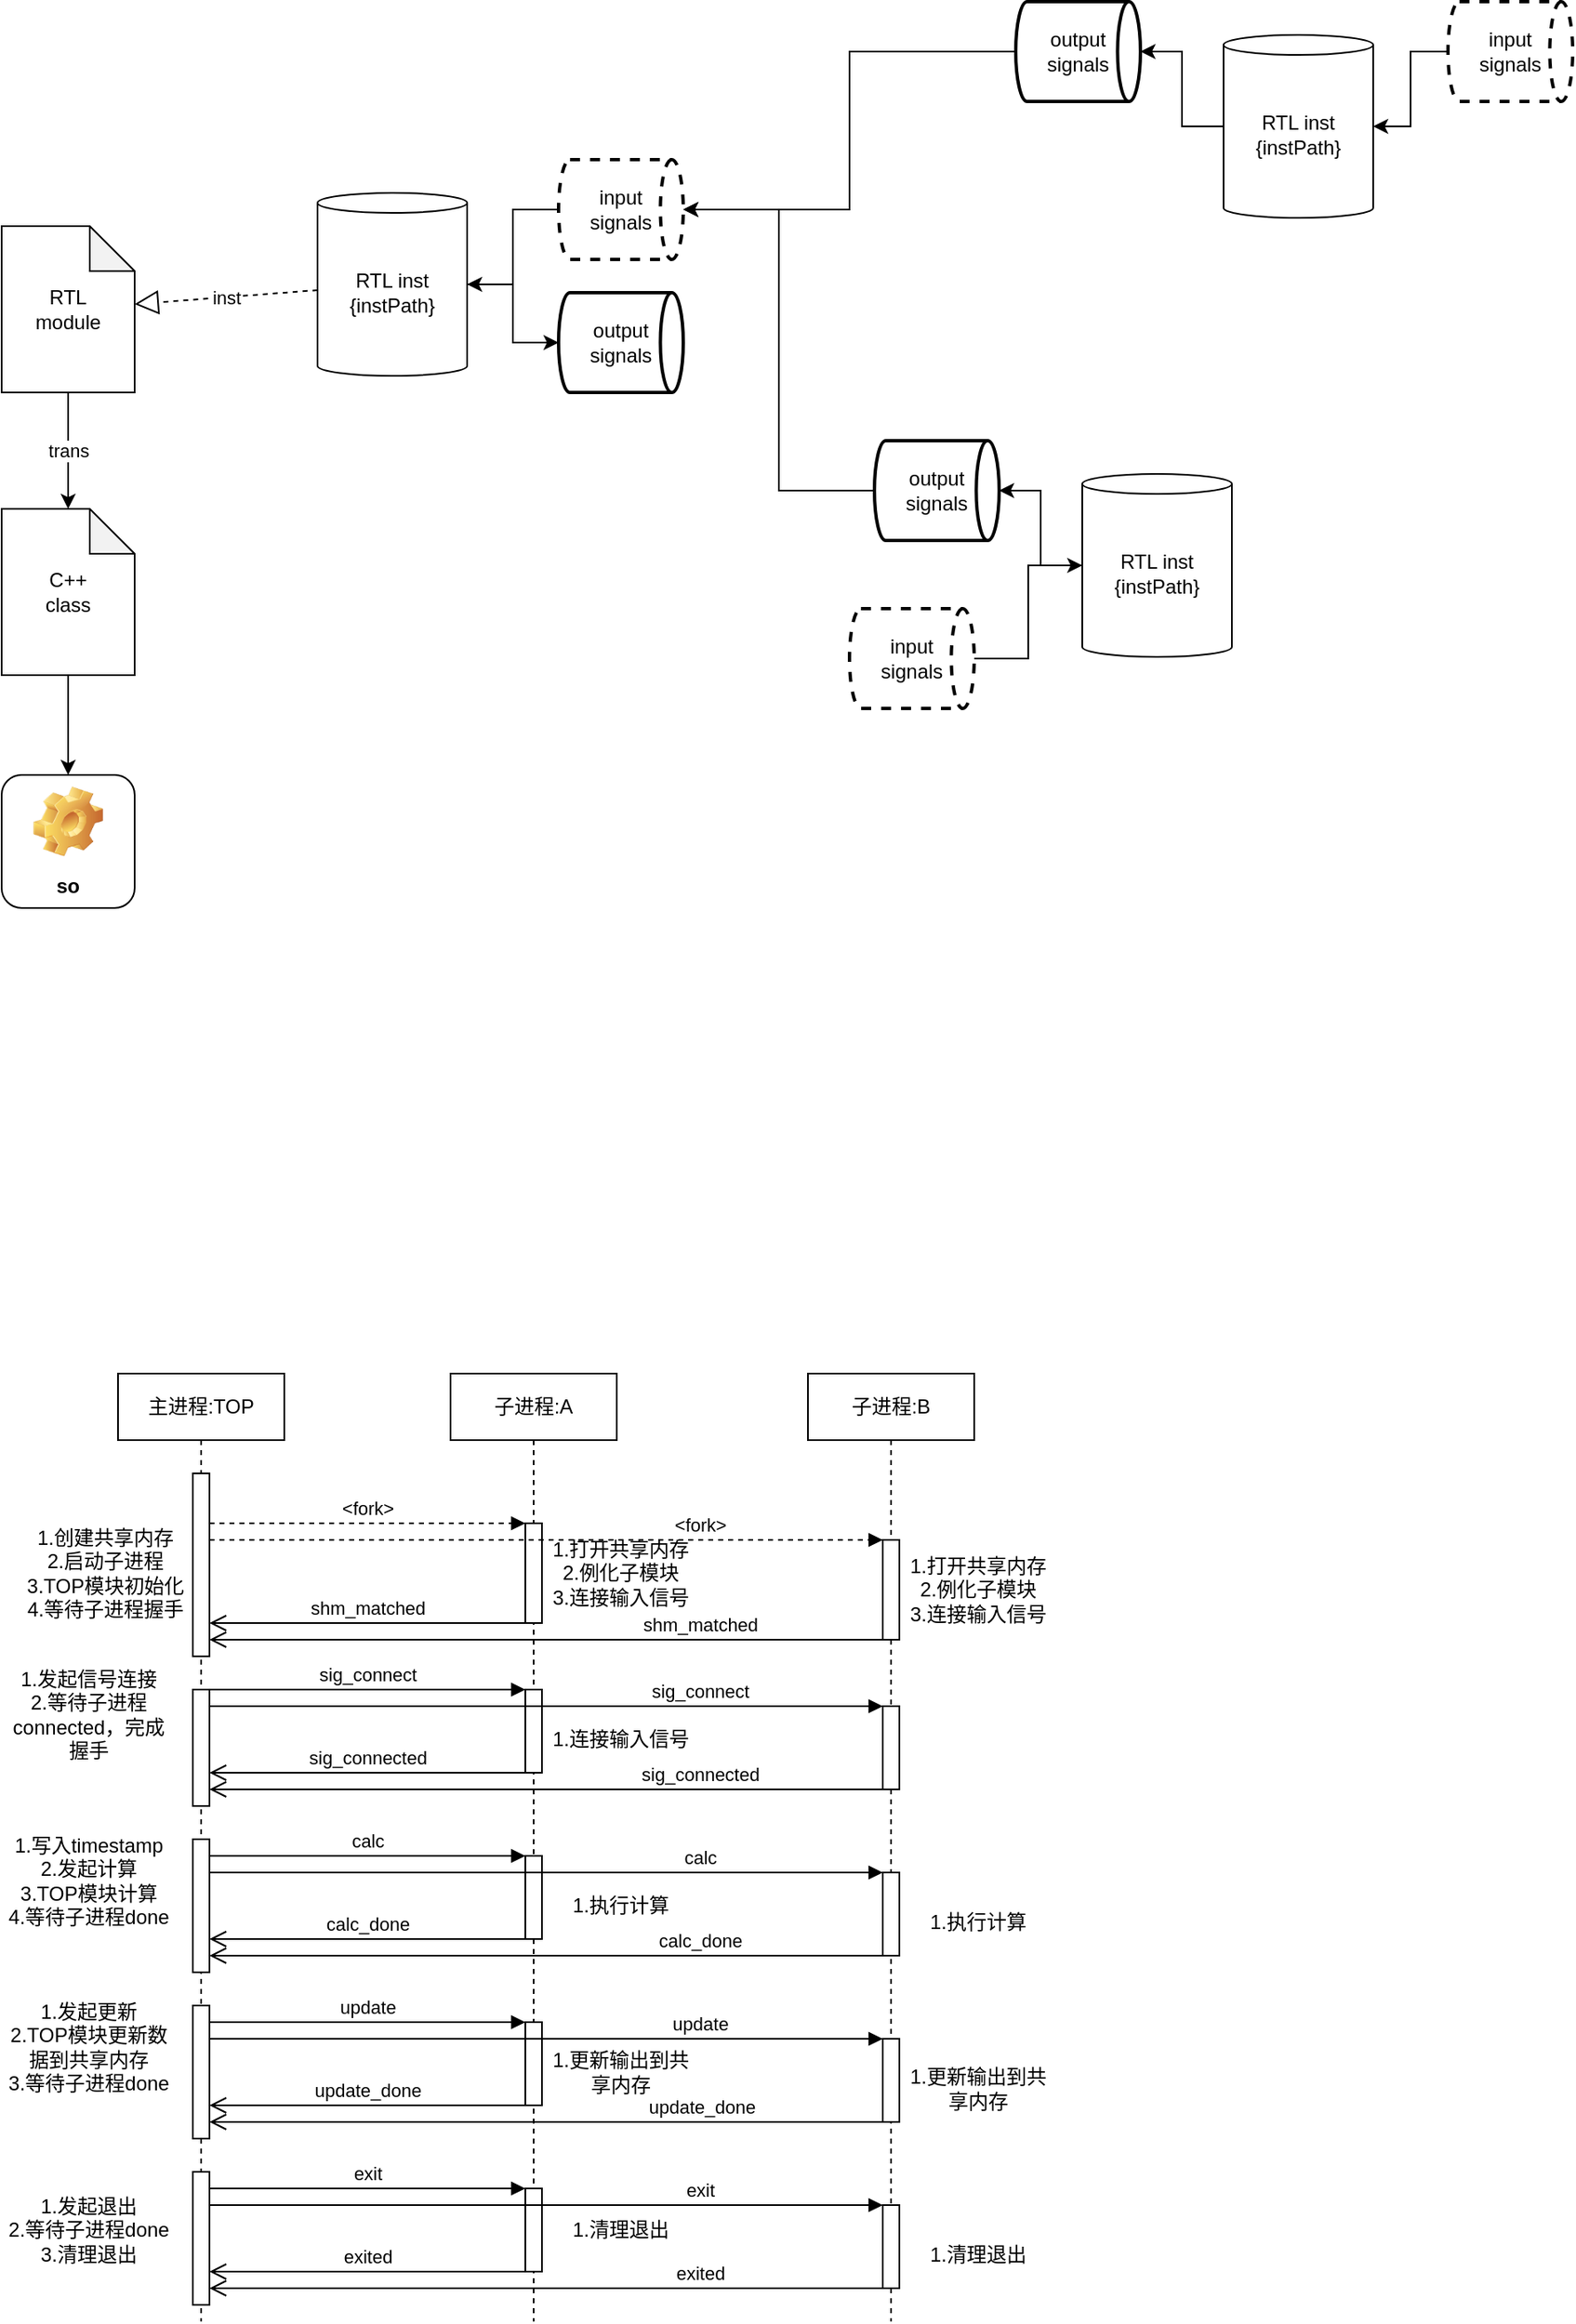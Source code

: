 <mxfile version="21.2.9" type="github">
  <diagram id="40gXXy51glzy7gpt3kXO" name="第 2 页">
    <mxGraphModel dx="1195" dy="637" grid="1" gridSize="10" guides="1" tooltips="1" connect="1" arrows="1" fold="1" page="1" pageScale="1" pageWidth="1169" pageHeight="827" math="0" shadow="0">
      <root>
        <mxCell id="0" />
        <mxCell id="1" parent="0" />
        <mxCell id="iO6Sjy3KuAad31WJJRh0-6" value="trans" style="edgeStyle=orthogonalEdgeStyle;rounded=0;orthogonalLoop=1;jettySize=auto;html=1;exitX=0.5;exitY=1;exitDx=0;exitDy=0;exitPerimeter=0;" parent="1" source="iO6Sjy3KuAad31WJJRh0-1" target="iO6Sjy3KuAad31WJJRh0-2" edge="1">
          <mxGeometry relative="1" as="geometry" />
        </mxCell>
        <mxCell id="iO6Sjy3KuAad31WJJRh0-1" value="RTL&lt;br&gt;module" style="shape=note;whiteSpace=wrap;html=1;backgroundOutline=1;darkOpacity=0.05;size=27;" parent="1" vertex="1">
          <mxGeometry x="60" y="220" width="80" height="100" as="geometry" />
        </mxCell>
        <mxCell id="iO6Sjy3KuAad31WJJRh0-8" style="edgeStyle=orthogonalEdgeStyle;rounded=0;orthogonalLoop=1;jettySize=auto;html=1;" parent="1" source="iO6Sjy3KuAad31WJJRh0-2" target="iO6Sjy3KuAad31WJJRh0-7" edge="1">
          <mxGeometry relative="1" as="geometry" />
        </mxCell>
        <mxCell id="iO6Sjy3KuAad31WJJRh0-2" value="C++&lt;br&gt;class" style="shape=note;whiteSpace=wrap;html=1;backgroundOutline=1;darkOpacity=0.05;size=27;" parent="1" vertex="1">
          <mxGeometry x="60" y="390" width="80" height="100" as="geometry" />
        </mxCell>
        <mxCell id="iO6Sjy3KuAad31WJJRh0-10" style="edgeStyle=orthogonalEdgeStyle;rounded=0;orthogonalLoop=1;jettySize=auto;html=1;" parent="1" source="iO6Sjy3KuAad31WJJRh0-3" target="iO6Sjy3KuAad31WJJRh0-9" edge="1">
          <mxGeometry relative="1" as="geometry" />
        </mxCell>
        <mxCell id="iO6Sjy3KuAad31WJJRh0-3" value="RTL inst&lt;br&gt;{instPath}" style="shape=cylinder3;whiteSpace=wrap;html=1;boundedLbl=1;backgroundOutline=1;size=6;" parent="1" vertex="1">
          <mxGeometry x="250" y="200" width="90" height="110" as="geometry" />
        </mxCell>
        <mxCell id="iO6Sjy3KuAad31WJJRh0-4" value="inst" style="endArrow=block;dashed=1;endFill=0;endSize=12;html=1;rounded=0;" parent="1" source="iO6Sjy3KuAad31WJJRh0-3" target="iO6Sjy3KuAad31WJJRh0-1" edge="1">
          <mxGeometry width="160" relative="1" as="geometry">
            <mxPoint x="360" y="380" as="sourcePoint" />
            <mxPoint x="520" y="380" as="targetPoint" />
          </mxGeometry>
        </mxCell>
        <mxCell id="iO6Sjy3KuAad31WJJRh0-7" value="so" style="label;whiteSpace=wrap;html=1;align=center;verticalAlign=bottom;spacingLeft=0;spacingBottom=4;imageAlign=center;imageVerticalAlign=top;image=img/clipart/Gear_128x128.png" parent="1" vertex="1">
          <mxGeometry x="60" y="550" width="80" height="80" as="geometry" />
        </mxCell>
        <mxCell id="iO6Sjy3KuAad31WJJRh0-9" value="output&lt;br&gt;signals" style="strokeWidth=2;html=1;shape=mxgraph.flowchart.direct_data;whiteSpace=wrap;" parent="1" vertex="1">
          <mxGeometry x="395" y="260" width="75" height="60" as="geometry" />
        </mxCell>
        <mxCell id="iO6Sjy3KuAad31WJJRh0-12" style="edgeStyle=orthogonalEdgeStyle;rounded=0;orthogonalLoop=1;jettySize=auto;html=1;" parent="1" source="iO6Sjy3KuAad31WJJRh0-11" target="iO6Sjy3KuAad31WJJRh0-3" edge="1">
          <mxGeometry relative="1" as="geometry" />
        </mxCell>
        <mxCell id="iO6Sjy3KuAad31WJJRh0-11" value="input&lt;br&gt;signals" style="strokeWidth=2;html=1;shape=mxgraph.flowchart.direct_data;whiteSpace=wrap;dashed=1;" parent="1" vertex="1">
          <mxGeometry x="395" y="180" width="75" height="60" as="geometry" />
        </mxCell>
        <mxCell id="iO6Sjy3KuAad31WJJRh0-14" style="edgeStyle=orthogonalEdgeStyle;rounded=0;orthogonalLoop=1;jettySize=auto;html=1;" parent="1" source="iO6Sjy3KuAad31WJJRh0-15" target="iO6Sjy3KuAad31WJJRh0-16" edge="1">
          <mxGeometry relative="1" as="geometry" />
        </mxCell>
        <mxCell id="iO6Sjy3KuAad31WJJRh0-15" value="RTL inst&lt;br&gt;{instPath}" style="shape=cylinder3;whiteSpace=wrap;html=1;boundedLbl=1;backgroundOutline=1;size=6;" parent="1" vertex="1">
          <mxGeometry x="795" y="105" width="90" height="110" as="geometry" />
        </mxCell>
        <mxCell id="iO6Sjy3KuAad31WJJRh0-25" style="edgeStyle=orthogonalEdgeStyle;rounded=0;orthogonalLoop=1;jettySize=auto;html=1;entryX=1;entryY=0.5;entryDx=0;entryDy=0;entryPerimeter=0;" parent="1" source="iO6Sjy3KuAad31WJJRh0-16" target="iO6Sjy3KuAad31WJJRh0-11" edge="1">
          <mxGeometry relative="1" as="geometry" />
        </mxCell>
        <mxCell id="iO6Sjy3KuAad31WJJRh0-16" value="output&lt;br&gt;signals" style="strokeWidth=2;html=1;shape=mxgraph.flowchart.direct_data;whiteSpace=wrap;" parent="1" vertex="1">
          <mxGeometry x="670" y="85" width="75" height="60" as="geometry" />
        </mxCell>
        <mxCell id="iO6Sjy3KuAad31WJJRh0-17" style="edgeStyle=orthogonalEdgeStyle;rounded=0;orthogonalLoop=1;jettySize=auto;html=1;" parent="1" source="iO6Sjy3KuAad31WJJRh0-18" target="iO6Sjy3KuAad31WJJRh0-15" edge="1">
          <mxGeometry relative="1" as="geometry" />
        </mxCell>
        <mxCell id="iO6Sjy3KuAad31WJJRh0-18" value="input&lt;br&gt;signals" style="strokeWidth=2;html=1;shape=mxgraph.flowchart.direct_data;whiteSpace=wrap;dashed=1;" parent="1" vertex="1">
          <mxGeometry x="930" y="85" width="75" height="60" as="geometry" />
        </mxCell>
        <mxCell id="iO6Sjy3KuAad31WJJRh0-19" style="edgeStyle=orthogonalEdgeStyle;rounded=0;orthogonalLoop=1;jettySize=auto;html=1;" parent="1" source="iO6Sjy3KuAad31WJJRh0-20" target="iO6Sjy3KuAad31WJJRh0-21" edge="1">
          <mxGeometry relative="1" as="geometry" />
        </mxCell>
        <mxCell id="iO6Sjy3KuAad31WJJRh0-20" value="RTL inst&lt;br&gt;{instPath}" style="shape=cylinder3;whiteSpace=wrap;html=1;boundedLbl=1;backgroundOutline=1;size=6;" parent="1" vertex="1">
          <mxGeometry x="710" y="369" width="90" height="110" as="geometry" />
        </mxCell>
        <mxCell id="iO6Sjy3KuAad31WJJRh0-24" style="edgeStyle=orthogonalEdgeStyle;rounded=0;orthogonalLoop=1;jettySize=auto;html=1;entryX=1;entryY=0.5;entryDx=0;entryDy=0;entryPerimeter=0;" parent="1" source="iO6Sjy3KuAad31WJJRh0-21" target="iO6Sjy3KuAad31WJJRh0-11" edge="1">
          <mxGeometry relative="1" as="geometry" />
        </mxCell>
        <mxCell id="iO6Sjy3KuAad31WJJRh0-21" value="output&lt;br&gt;signals" style="strokeWidth=2;html=1;shape=mxgraph.flowchart.direct_data;whiteSpace=wrap;" parent="1" vertex="1">
          <mxGeometry x="585" y="349" width="75" height="60" as="geometry" />
        </mxCell>
        <mxCell id="iO6Sjy3KuAad31WJJRh0-22" style="edgeStyle=orthogonalEdgeStyle;rounded=0;orthogonalLoop=1;jettySize=auto;html=1;" parent="1" source="iO6Sjy3KuAad31WJJRh0-23" target="iO6Sjy3KuAad31WJJRh0-20" edge="1">
          <mxGeometry relative="1" as="geometry" />
        </mxCell>
        <mxCell id="iO6Sjy3KuAad31WJJRh0-23" value="input&lt;br&gt;signals" style="strokeWidth=2;html=1;shape=mxgraph.flowchart.direct_data;whiteSpace=wrap;dashed=1;" parent="1" vertex="1">
          <mxGeometry x="570" y="450" width="75" height="60" as="geometry" />
        </mxCell>
        <mxCell id="iO6Sjy3KuAad31WJJRh0-26" value="主进程:TOP" style="shape=umlLifeline;perimeter=lifelinePerimeter;whiteSpace=wrap;html=1;container=1;dropTarget=0;collapsible=0;recursiveResize=0;outlineConnect=0;portConstraint=eastwest;newEdgeStyle={&quot;edgeStyle&quot;:&quot;elbowEdgeStyle&quot;,&quot;elbow&quot;:&quot;vertical&quot;,&quot;curved&quot;:0,&quot;rounded&quot;:0};" parent="1" vertex="1">
          <mxGeometry x="130" y="910" width="100" height="570" as="geometry" />
        </mxCell>
        <mxCell id="iO6Sjy3KuAad31WJJRh0-29" value="" style="html=1;points=[];perimeter=orthogonalPerimeter;outlineConnect=0;targetShapes=umlLifeline;portConstraint=eastwest;newEdgeStyle={&quot;edgeStyle&quot;:&quot;elbowEdgeStyle&quot;,&quot;elbow&quot;:&quot;vertical&quot;,&quot;curved&quot;:0,&quot;rounded&quot;:0};" parent="iO6Sjy3KuAad31WJJRh0-26" vertex="1">
          <mxGeometry x="45" y="60" width="10" height="110" as="geometry" />
        </mxCell>
        <mxCell id="iO6Sjy3KuAad31WJJRh0-33" value="" style="html=1;points=[];perimeter=orthogonalPerimeter;outlineConnect=0;targetShapes=umlLifeline;portConstraint=eastwest;newEdgeStyle={&quot;edgeStyle&quot;:&quot;elbowEdgeStyle&quot;,&quot;elbow&quot;:&quot;vertical&quot;,&quot;curved&quot;:0,&quot;rounded&quot;:0};" parent="iO6Sjy3KuAad31WJJRh0-26" vertex="1">
          <mxGeometry x="45" y="190" width="10" height="70" as="geometry" />
        </mxCell>
        <mxCell id="iO6Sjy3KuAad31WJJRh0-49" value="" style="html=1;points=[];perimeter=orthogonalPerimeter;outlineConnect=0;targetShapes=umlLifeline;portConstraint=eastwest;newEdgeStyle={&quot;edgeStyle&quot;:&quot;elbowEdgeStyle&quot;,&quot;elbow&quot;:&quot;vertical&quot;,&quot;curved&quot;:0,&quot;rounded&quot;:0};" parent="iO6Sjy3KuAad31WJJRh0-26" vertex="1">
          <mxGeometry x="45" y="280" width="10" height="80" as="geometry" />
        </mxCell>
        <mxCell id="iO6Sjy3KuAad31WJJRh0-64" value="" style="html=1;points=[];perimeter=orthogonalPerimeter;outlineConnect=0;targetShapes=umlLifeline;portConstraint=eastwest;newEdgeStyle={&quot;edgeStyle&quot;:&quot;elbowEdgeStyle&quot;,&quot;elbow&quot;:&quot;vertical&quot;,&quot;curved&quot;:0,&quot;rounded&quot;:0};" parent="iO6Sjy3KuAad31WJJRh0-26" vertex="1">
          <mxGeometry x="45" y="480" width="10" height="80" as="geometry" />
        </mxCell>
        <mxCell id="iO6Sjy3KuAad31WJJRh0-27" value="子进程:A" style="shape=umlLifeline;perimeter=lifelinePerimeter;whiteSpace=wrap;html=1;container=1;dropTarget=0;collapsible=0;recursiveResize=0;outlineConnect=0;portConstraint=eastwest;newEdgeStyle={&quot;edgeStyle&quot;:&quot;elbowEdgeStyle&quot;,&quot;elbow&quot;:&quot;vertical&quot;,&quot;curved&quot;:0,&quot;rounded&quot;:0};" parent="1" vertex="1">
          <mxGeometry x="330" y="910" width="100" height="570" as="geometry" />
        </mxCell>
        <mxCell id="iO6Sjy3KuAad31WJJRh0-30" value="" style="html=1;points=[];perimeter=orthogonalPerimeter;outlineConnect=0;targetShapes=umlLifeline;portConstraint=eastwest;newEdgeStyle={&quot;edgeStyle&quot;:&quot;elbowEdgeStyle&quot;,&quot;elbow&quot;:&quot;vertical&quot;,&quot;curved&quot;:0,&quot;rounded&quot;:0};" parent="iO6Sjy3KuAad31WJJRh0-27" vertex="1">
          <mxGeometry x="45" y="90" width="10" height="60" as="geometry" />
        </mxCell>
        <mxCell id="iO6Sjy3KuAad31WJJRh0-42" value="" style="html=1;points=[];perimeter=orthogonalPerimeter;outlineConnect=0;targetShapes=umlLifeline;portConstraint=eastwest;newEdgeStyle={&quot;edgeStyle&quot;:&quot;elbowEdgeStyle&quot;,&quot;elbow&quot;:&quot;vertical&quot;,&quot;curved&quot;:0,&quot;rounded&quot;:0};" parent="iO6Sjy3KuAad31WJJRh0-27" vertex="1">
          <mxGeometry x="45" y="190" width="10" height="50" as="geometry" />
        </mxCell>
        <mxCell id="iO6Sjy3KuAad31WJJRh0-50" value="" style="html=1;points=[];perimeter=orthogonalPerimeter;outlineConnect=0;targetShapes=umlLifeline;portConstraint=eastwest;newEdgeStyle={&quot;edgeStyle&quot;:&quot;elbowEdgeStyle&quot;,&quot;elbow&quot;:&quot;vertical&quot;,&quot;curved&quot;:0,&quot;rounded&quot;:0};" parent="iO6Sjy3KuAad31WJJRh0-27" vertex="1">
          <mxGeometry x="45" y="290" width="10" height="50" as="geometry" />
        </mxCell>
        <mxCell id="iO6Sjy3KuAad31WJJRh0-66" value="" style="html=1;points=[];perimeter=orthogonalPerimeter;outlineConnect=0;targetShapes=umlLifeline;portConstraint=eastwest;newEdgeStyle={&quot;edgeStyle&quot;:&quot;elbowEdgeStyle&quot;,&quot;elbow&quot;:&quot;vertical&quot;,&quot;curved&quot;:0,&quot;rounded&quot;:0};" parent="iO6Sjy3KuAad31WJJRh0-27" vertex="1">
          <mxGeometry x="45" y="490" width="10" height="50" as="geometry" />
        </mxCell>
        <mxCell id="s5bhBqOXdqPJ8e6-GmKE-4" value="" style="html=1;points=[];perimeter=orthogonalPerimeter;outlineConnect=0;targetShapes=umlLifeline;portConstraint=eastwest;newEdgeStyle={&quot;edgeStyle&quot;:&quot;elbowEdgeStyle&quot;,&quot;elbow&quot;:&quot;vertical&quot;,&quot;curved&quot;:0,&quot;rounded&quot;:0};" vertex="1" parent="iO6Sjy3KuAad31WJJRh0-27">
          <mxGeometry x="45" y="390" width="10" height="50" as="geometry" />
        </mxCell>
        <mxCell id="iO6Sjy3KuAad31WJJRh0-28" value="子进程:B" style="shape=umlLifeline;perimeter=lifelinePerimeter;whiteSpace=wrap;html=1;container=1;dropTarget=0;collapsible=0;recursiveResize=0;outlineConnect=0;portConstraint=eastwest;newEdgeStyle={&quot;edgeStyle&quot;:&quot;elbowEdgeStyle&quot;,&quot;elbow&quot;:&quot;vertical&quot;,&quot;curved&quot;:0,&quot;rounded&quot;:0};" parent="1" vertex="1">
          <mxGeometry x="545" y="910" width="100" height="570" as="geometry" />
        </mxCell>
        <mxCell id="iO6Sjy3KuAad31WJJRh0-35" value="" style="html=1;points=[];perimeter=orthogonalPerimeter;outlineConnect=0;targetShapes=umlLifeline;portConstraint=eastwest;newEdgeStyle={&quot;edgeStyle&quot;:&quot;elbowEdgeStyle&quot;,&quot;elbow&quot;:&quot;vertical&quot;,&quot;curved&quot;:0,&quot;rounded&quot;:0};" parent="iO6Sjy3KuAad31WJJRh0-28" vertex="1">
          <mxGeometry x="45" y="100" width="10" height="60" as="geometry" />
        </mxCell>
        <mxCell id="iO6Sjy3KuAad31WJJRh0-43" value="" style="html=1;points=[];perimeter=orthogonalPerimeter;outlineConnect=0;targetShapes=umlLifeline;portConstraint=eastwest;newEdgeStyle={&quot;edgeStyle&quot;:&quot;elbowEdgeStyle&quot;,&quot;elbow&quot;:&quot;vertical&quot;,&quot;curved&quot;:0,&quot;rounded&quot;:0};" parent="iO6Sjy3KuAad31WJJRh0-28" vertex="1">
          <mxGeometry x="45" y="200" width="10" height="50" as="geometry" />
        </mxCell>
        <mxCell id="iO6Sjy3KuAad31WJJRh0-55" value="" style="html=1;points=[];perimeter=orthogonalPerimeter;outlineConnect=0;targetShapes=umlLifeline;portConstraint=eastwest;newEdgeStyle={&quot;edgeStyle&quot;:&quot;elbowEdgeStyle&quot;,&quot;elbow&quot;:&quot;vertical&quot;,&quot;curved&quot;:0,&quot;rounded&quot;:0};" parent="iO6Sjy3KuAad31WJJRh0-28" vertex="1">
          <mxGeometry x="45" y="300" width="10" height="50" as="geometry" />
        </mxCell>
        <mxCell id="iO6Sjy3KuAad31WJJRh0-68" value="" style="html=1;points=[];perimeter=orthogonalPerimeter;outlineConnect=0;targetShapes=umlLifeline;portConstraint=eastwest;newEdgeStyle={&quot;edgeStyle&quot;:&quot;elbowEdgeStyle&quot;,&quot;elbow&quot;:&quot;vertical&quot;,&quot;curved&quot;:0,&quot;rounded&quot;:0};" parent="iO6Sjy3KuAad31WJJRh0-28" vertex="1">
          <mxGeometry x="45" y="500" width="10" height="50" as="geometry" />
        </mxCell>
        <mxCell id="s5bhBqOXdqPJ8e6-GmKE-5" value="" style="html=1;points=[];perimeter=orthogonalPerimeter;outlineConnect=0;targetShapes=umlLifeline;portConstraint=eastwest;newEdgeStyle={&quot;edgeStyle&quot;:&quot;elbowEdgeStyle&quot;,&quot;elbow&quot;:&quot;vertical&quot;,&quot;curved&quot;:0,&quot;rounded&quot;:0};" vertex="1" parent="iO6Sjy3KuAad31WJJRh0-28">
          <mxGeometry x="45" y="400" width="10" height="50" as="geometry" />
        </mxCell>
        <mxCell id="iO6Sjy3KuAad31WJJRh0-31" value="&amp;lt;fork&amp;gt;" style="html=1;verticalAlign=bottom;endArrow=block;edgeStyle=elbowEdgeStyle;elbow=vertical;curved=0;rounded=0;dashed=1;" parent="1" source="iO6Sjy3KuAad31WJJRh0-29" target="iO6Sjy3KuAad31WJJRh0-30" edge="1">
          <mxGeometry relative="1" as="geometry">
            <mxPoint x="300" y="1020" as="sourcePoint" />
            <Array as="points">
              <mxPoint x="280" y="1000" />
            </Array>
          </mxGeometry>
        </mxCell>
        <mxCell id="iO6Sjy3KuAad31WJJRh0-32" value="shm_matched" style="html=1;verticalAlign=bottom;endArrow=open;endSize=8;edgeStyle=elbowEdgeStyle;elbow=vertical;curved=0;rounded=0;" parent="1" source="iO6Sjy3KuAad31WJJRh0-30" target="iO6Sjy3KuAad31WJJRh0-29" edge="1">
          <mxGeometry relative="1" as="geometry">
            <mxPoint x="300" y="1095" as="targetPoint" />
            <Array as="points">
              <mxPoint x="280" y="1060" />
            </Array>
            <mxPoint as="offset" />
          </mxGeometry>
        </mxCell>
        <mxCell id="iO6Sjy3KuAad31WJJRh0-34" value="1.创建共享内存&lt;br&gt;2.启动子进程&lt;br&gt;3.TOP模块初始化&lt;br&gt;4.等待子进程握手" style="text;html=1;strokeColor=none;fillColor=none;align=center;verticalAlign=middle;whiteSpace=wrap;rounded=0;" parent="1" vertex="1">
          <mxGeometry x="70" y="1005" width="105" height="50" as="geometry" />
        </mxCell>
        <mxCell id="iO6Sjy3KuAad31WJJRh0-36" value="&amp;lt;fork&amp;gt;" style="html=1;verticalAlign=bottom;endArrow=block;edgeStyle=elbowEdgeStyle;elbow=vertical;curved=0;rounded=0;dashed=1;" parent="1" source="iO6Sjy3KuAad31WJJRh0-29" target="iO6Sjy3KuAad31WJJRh0-35" edge="1">
          <mxGeometry x="0.457" relative="1" as="geometry">
            <mxPoint x="195" y="1045" as="sourcePoint" />
            <mxPoint x="385" y="1045" as="targetPoint" />
            <Array as="points">
              <mxPoint x="390" y="1010" />
            </Array>
            <mxPoint as="offset" />
          </mxGeometry>
        </mxCell>
        <mxCell id="iO6Sjy3KuAad31WJJRh0-37" value="1.打开共享内存&lt;br&gt;2.例化子模块&lt;br&gt;3.连接输入信号" style="text;html=1;strokeColor=none;fillColor=none;align=center;verticalAlign=middle;whiteSpace=wrap;rounded=0;" parent="1" vertex="1">
          <mxGeometry x="385" y="1010" width="95" height="40" as="geometry" />
        </mxCell>
        <mxCell id="iO6Sjy3KuAad31WJJRh0-39" value="shm_matched" style="html=1;verticalAlign=bottom;endArrow=open;endSize=8;edgeStyle=elbowEdgeStyle;elbow=vertical;curved=0;rounded=0;" parent="1" source="iO6Sjy3KuAad31WJJRh0-35" target="iO6Sjy3KuAad31WJJRh0-29" edge="1">
          <mxGeometry x="-0.457" relative="1" as="geometry">
            <mxPoint x="195" y="1085" as="targetPoint" />
            <mxPoint x="385" y="1085" as="sourcePoint" />
            <Array as="points">
              <mxPoint x="388" y="1070" />
            </Array>
            <mxPoint as="offset" />
          </mxGeometry>
        </mxCell>
        <mxCell id="iO6Sjy3KuAad31WJJRh0-40" value="1.发起信号连接&lt;br&gt;2.等待子进程connected，完成握手" style="text;html=1;strokeColor=none;fillColor=none;align=center;verticalAlign=middle;whiteSpace=wrap;rounded=0;" parent="1" vertex="1">
          <mxGeometry x="60" y="1090" width="105" height="50" as="geometry" />
        </mxCell>
        <mxCell id="iO6Sjy3KuAad31WJJRh0-41" value="sig_connect" style="html=1;verticalAlign=bottom;endArrow=block;edgeStyle=elbowEdgeStyle;elbow=vertical;curved=0;rounded=0;" parent="1" source="iO6Sjy3KuAad31WJJRh0-33" target="iO6Sjy3KuAad31WJJRh0-42" edge="1">
          <mxGeometry relative="1" as="geometry">
            <mxPoint x="195" y="1050" as="sourcePoint" />
            <mxPoint x="385" y="1050" as="targetPoint" />
            <Array as="points">
              <mxPoint x="280" y="1100" />
            </Array>
          </mxGeometry>
        </mxCell>
        <mxCell id="iO6Sjy3KuAad31WJJRh0-44" value="sig_connect" style="html=1;verticalAlign=bottom;endArrow=block;edgeStyle=elbowEdgeStyle;elbow=vertical;curved=0;rounded=0;" parent="1" source="iO6Sjy3KuAad31WJJRh0-33" target="iO6Sjy3KuAad31WJJRh0-43" edge="1">
          <mxGeometry x="0.457" relative="1" as="geometry">
            <mxPoint x="195" y="1125" as="sourcePoint" />
            <mxPoint x="385" y="1125" as="targetPoint" />
            <Array as="points">
              <mxPoint x="410" y="1110" />
              <mxPoint x="180" y="1120" />
            </Array>
            <mxPoint as="offset" />
          </mxGeometry>
        </mxCell>
        <mxCell id="iO6Sjy3KuAad31WJJRh0-45" value="1.连接输入信号" style="text;html=1;strokeColor=none;fillColor=none;align=center;verticalAlign=middle;whiteSpace=wrap;rounded=0;" parent="1" vertex="1">
          <mxGeometry x="385" y="1110" width="95" height="40" as="geometry" />
        </mxCell>
        <mxCell id="iO6Sjy3KuAad31WJJRh0-47" value="sig_connected" style="html=1;verticalAlign=bottom;endArrow=open;endSize=8;edgeStyle=elbowEdgeStyle;elbow=vertical;curved=0;rounded=0;" parent="1" source="iO6Sjy3KuAad31WJJRh0-42" target="iO6Sjy3KuAad31WJJRh0-33" edge="1">
          <mxGeometry relative="1" as="geometry">
            <mxPoint x="195" y="1070" as="targetPoint" />
            <mxPoint x="385" y="1070" as="sourcePoint" />
            <Array as="points">
              <mxPoint x="280" y="1150" />
            </Array>
          </mxGeometry>
        </mxCell>
        <mxCell id="iO6Sjy3KuAad31WJJRh0-48" value="sig_connected" style="html=1;verticalAlign=bottom;endArrow=open;endSize=8;edgeStyle=elbowEdgeStyle;elbow=vertical;curved=0;rounded=0;" parent="1" source="iO6Sjy3KuAad31WJJRh0-43" target="iO6Sjy3KuAad31WJJRh0-33" edge="1">
          <mxGeometry x="-0.457" relative="1" as="geometry">
            <mxPoint x="195" y="1160" as="targetPoint" />
            <mxPoint x="385" y="1160" as="sourcePoint" />
            <Array as="points">
              <mxPoint x="290" y="1160" />
            </Array>
            <mxPoint as="offset" />
          </mxGeometry>
        </mxCell>
        <mxCell id="iO6Sjy3KuAad31WJJRh0-56" value="1.写入timestamp&lt;br&gt;2.发起计算&lt;br&gt;3.TOP模块计算&lt;br&gt;4.等待子进程done" style="text;html=1;strokeColor=none;fillColor=none;align=center;verticalAlign=middle;whiteSpace=wrap;rounded=0;" parent="1" vertex="1">
          <mxGeometry x="60" y="1190" width="105" height="50" as="geometry" />
        </mxCell>
        <mxCell id="iO6Sjy3KuAad31WJJRh0-57" value="calc" style="html=1;verticalAlign=bottom;endArrow=block;edgeStyle=elbowEdgeStyle;elbow=vertical;curved=0;rounded=0;" parent="1" source="iO6Sjy3KuAad31WJJRh0-49" target="iO6Sjy3KuAad31WJJRh0-50" edge="1">
          <mxGeometry relative="1" as="geometry">
            <mxPoint x="190" y="1214.76" as="sourcePoint" />
            <mxPoint x="380" y="1214.76" as="targetPoint" />
            <Array as="points">
              <mxPoint x="280" y="1200" />
              <mxPoint x="285" y="1214.76" />
            </Array>
          </mxGeometry>
        </mxCell>
        <mxCell id="iO6Sjy3KuAad31WJJRh0-58" value="calc" style="html=1;verticalAlign=bottom;endArrow=block;edgeStyle=elbowEdgeStyle;elbow=vertical;curved=0;rounded=0;" parent="1" source="iO6Sjy3KuAad31WJJRh0-49" target="iO6Sjy3KuAad31WJJRh0-55" edge="1">
          <mxGeometry x="0.457" relative="1" as="geometry">
            <mxPoint x="195" y="1210" as="sourcePoint" />
            <mxPoint x="385" y="1210" as="targetPoint" />
            <Array as="points">
              <mxPoint x="290" y="1210" />
              <mxPoint x="295" y="1224.76" />
            </Array>
            <mxPoint as="offset" />
          </mxGeometry>
        </mxCell>
        <mxCell id="iO6Sjy3KuAad31WJJRh0-59" value="1.执行计算" style="text;html=1;strokeColor=none;fillColor=none;align=center;verticalAlign=middle;whiteSpace=wrap;rounded=0;" parent="1" vertex="1">
          <mxGeometry x="385" y="1210" width="95" height="40" as="geometry" />
        </mxCell>
        <mxCell id="iO6Sjy3KuAad31WJJRh0-60" value="1.执行计算" style="text;html=1;strokeColor=none;fillColor=none;align=center;verticalAlign=middle;whiteSpace=wrap;rounded=0;" parent="1" vertex="1">
          <mxGeometry x="600" y="1220" width="95" height="40" as="geometry" />
        </mxCell>
        <mxCell id="iO6Sjy3KuAad31WJJRh0-61" value="calc_done" style="html=1;verticalAlign=bottom;endArrow=open;endSize=8;edgeStyle=elbowEdgeStyle;elbow=vertical;curved=0;rounded=0;" parent="1" source="iO6Sjy3KuAad31WJJRh0-55" target="iO6Sjy3KuAad31WJJRh0-49" edge="1">
          <mxGeometry x="-0.457" relative="1" as="geometry">
            <mxPoint x="394" y="1260" as="targetPoint" />
            <mxPoint x="584" y="1260" as="sourcePoint" />
            <Array as="points">
              <mxPoint x="489" y="1260" />
            </Array>
            <mxPoint as="offset" />
          </mxGeometry>
        </mxCell>
        <mxCell id="iO6Sjy3KuAad31WJJRh0-62" value="calc_done" style="html=1;verticalAlign=bottom;endArrow=open;endSize=8;edgeStyle=elbowEdgeStyle;elbow=vertical;curved=0;rounded=0;" parent="1" source="iO6Sjy3KuAad31WJJRh0-50" target="iO6Sjy3KuAad31WJJRh0-49" edge="1">
          <mxGeometry relative="1" as="geometry">
            <mxPoint x="200" y="1270" as="targetPoint" />
            <mxPoint x="390" y="1270" as="sourcePoint" />
            <Array as="points">
              <mxPoint x="280" y="1250" />
            </Array>
            <mxPoint as="offset" />
          </mxGeometry>
        </mxCell>
        <mxCell id="iO6Sjy3KuAad31WJJRh0-65" value="1.发起退出&lt;br&gt;2.等待子进程done&lt;br&gt;3.清理退出" style="text;html=1;strokeColor=none;fillColor=none;align=center;verticalAlign=middle;whiteSpace=wrap;rounded=0;" parent="1" vertex="1">
          <mxGeometry x="60" y="1400" width="105" height="50" as="geometry" />
        </mxCell>
        <mxCell id="iO6Sjy3KuAad31WJJRh0-67" value="1.清理退出" style="text;html=1;strokeColor=none;fillColor=none;align=center;verticalAlign=middle;whiteSpace=wrap;rounded=0;" parent="1" vertex="1">
          <mxGeometry x="385" y="1405" width="95" height="40" as="geometry" />
        </mxCell>
        <mxCell id="iO6Sjy3KuAad31WJJRh0-69" value="1.清理退出" style="text;html=1;strokeColor=none;fillColor=none;align=center;verticalAlign=middle;whiteSpace=wrap;rounded=0;" parent="1" vertex="1">
          <mxGeometry x="600" y="1420" width="95" height="40" as="geometry" />
        </mxCell>
        <mxCell id="iO6Sjy3KuAad31WJJRh0-70" value="exit" style="html=1;verticalAlign=bottom;endArrow=block;edgeStyle=elbowEdgeStyle;elbow=vertical;curved=0;rounded=0;" parent="1" source="iO6Sjy3KuAad31WJJRh0-64" target="iO6Sjy3KuAad31WJJRh0-66" edge="1">
          <mxGeometry relative="1" as="geometry">
            <mxPoint x="190" y="1380" as="sourcePoint" />
            <mxPoint x="380" y="1380" as="targetPoint" />
            <Array as="points">
              <mxPoint x="280" y="1400" />
              <mxPoint x="290" y="1394.76" />
            </Array>
          </mxGeometry>
        </mxCell>
        <mxCell id="iO6Sjy3KuAad31WJJRh0-71" value="exit" style="html=1;verticalAlign=bottom;endArrow=block;edgeStyle=elbowEdgeStyle;elbow=vertical;curved=0;rounded=0;" parent="1" source="iO6Sjy3KuAad31WJJRh0-64" target="iO6Sjy3KuAad31WJJRh0-68" edge="1">
          <mxGeometry x="0.457" relative="1" as="geometry">
            <mxPoint x="195" y="1410" as="sourcePoint" />
            <mxPoint x="385" y="1410" as="targetPoint" />
            <Array as="points">
              <mxPoint x="290" y="1410" />
              <mxPoint x="300" y="1404.76" />
            </Array>
            <mxPoint as="offset" />
          </mxGeometry>
        </mxCell>
        <mxCell id="iO6Sjy3KuAad31WJJRh0-72" value="exited" style="html=1;verticalAlign=bottom;endArrow=open;endSize=8;edgeStyle=elbowEdgeStyle;elbow=vertical;curved=0;rounded=0;" parent="1" source="iO6Sjy3KuAad31WJJRh0-66" target="iO6Sjy3KuAad31WJJRh0-64" edge="1">
          <mxGeometry relative="1" as="geometry">
            <mxPoint x="180" y="1450" as="targetPoint" />
            <mxPoint x="370" y="1450" as="sourcePoint" />
            <Array as="points">
              <mxPoint x="275" y="1450" />
            </Array>
          </mxGeometry>
        </mxCell>
        <mxCell id="iO6Sjy3KuAad31WJJRh0-73" value="exited" style="html=1;verticalAlign=bottom;endArrow=open;endSize=8;edgeStyle=elbowEdgeStyle;elbow=vertical;curved=0;rounded=0;" parent="1" source="iO6Sjy3KuAad31WJJRh0-68" target="iO6Sjy3KuAad31WJJRh0-64" edge="1">
          <mxGeometry x="-0.457" relative="1" as="geometry">
            <mxPoint x="195" y="1460" as="targetPoint" />
            <mxPoint x="385" y="1460" as="sourcePoint" />
            <Array as="points">
              <mxPoint x="285" y="1460" />
            </Array>
            <mxPoint as="offset" />
          </mxGeometry>
        </mxCell>
        <mxCell id="s5bhBqOXdqPJ8e6-GmKE-1" value="1.打开共享内存&lt;br&gt;2.例化子模块&lt;br&gt;3.连接输入信号" style="text;html=1;strokeColor=none;fillColor=none;align=center;verticalAlign=middle;whiteSpace=wrap;rounded=0;" vertex="1" parent="1">
          <mxGeometry x="600" y="1020" width="95" height="40" as="geometry" />
        </mxCell>
        <mxCell id="s5bhBqOXdqPJ8e6-GmKE-3" value="" style="html=1;points=[];perimeter=orthogonalPerimeter;outlineConnect=0;targetShapes=umlLifeline;portConstraint=eastwest;newEdgeStyle={&quot;edgeStyle&quot;:&quot;elbowEdgeStyle&quot;,&quot;elbow&quot;:&quot;vertical&quot;,&quot;curved&quot;:0,&quot;rounded&quot;:0};" vertex="1" parent="1">
          <mxGeometry x="175" y="1290" width="10" height="80" as="geometry" />
        </mxCell>
        <mxCell id="s5bhBqOXdqPJ8e6-GmKE-6" value="1.发起更新&lt;br&gt;2.TOP模块更新数据到共享内存&lt;br&gt;3.等待子进程done" style="text;html=1;strokeColor=none;fillColor=none;align=center;verticalAlign=middle;whiteSpace=wrap;rounded=0;" vertex="1" parent="1">
          <mxGeometry x="60" y="1290" width="105" height="50" as="geometry" />
        </mxCell>
        <mxCell id="s5bhBqOXdqPJ8e6-GmKE-7" value="update" style="html=1;verticalAlign=bottom;endArrow=block;edgeStyle=elbowEdgeStyle;elbow=vertical;curved=0;rounded=0;" edge="1" parent="1" source="s5bhBqOXdqPJ8e6-GmKE-3" target="s5bhBqOXdqPJ8e6-GmKE-4">
          <mxGeometry relative="1" as="geometry">
            <mxPoint x="190" y="1314.76" as="sourcePoint" />
            <mxPoint x="380" y="1314.76" as="targetPoint" />
            <Array as="points">
              <mxPoint x="280" y="1300" />
              <mxPoint x="285" y="1314.76" />
            </Array>
          </mxGeometry>
        </mxCell>
        <mxCell id="s5bhBqOXdqPJ8e6-GmKE-8" value="update" style="html=1;verticalAlign=bottom;endArrow=block;edgeStyle=elbowEdgeStyle;elbow=vertical;curved=0;rounded=0;" edge="1" parent="1" source="s5bhBqOXdqPJ8e6-GmKE-3" target="s5bhBqOXdqPJ8e6-GmKE-5">
          <mxGeometry x="0.458" relative="1" as="geometry">
            <mxPoint x="195" y="1310" as="sourcePoint" />
            <mxPoint x="385" y="1310" as="targetPoint" />
            <Array as="points">
              <mxPoint x="290" y="1310" />
              <mxPoint x="295" y="1324.76" />
            </Array>
            <mxPoint as="offset" />
          </mxGeometry>
        </mxCell>
        <mxCell id="s5bhBqOXdqPJ8e6-GmKE-9" value="1.更新输出到共享内存" style="text;html=1;strokeColor=none;fillColor=none;align=center;verticalAlign=middle;whiteSpace=wrap;rounded=0;" vertex="1" parent="1">
          <mxGeometry x="385" y="1310" width="95" height="40" as="geometry" />
        </mxCell>
        <mxCell id="s5bhBqOXdqPJ8e6-GmKE-10" value="1.更新输出到共享内存" style="text;html=1;strokeColor=none;fillColor=none;align=center;verticalAlign=middle;whiteSpace=wrap;rounded=0;" vertex="1" parent="1">
          <mxGeometry x="600" y="1320" width="95" height="40" as="geometry" />
        </mxCell>
        <mxCell id="s5bhBqOXdqPJ8e6-GmKE-11" value="update_done" style="html=1;verticalAlign=bottom;endArrow=open;endSize=8;edgeStyle=elbowEdgeStyle;elbow=vertical;curved=0;rounded=0;" edge="1" parent="1" source="s5bhBqOXdqPJ8e6-GmKE-5" target="s5bhBqOXdqPJ8e6-GmKE-3">
          <mxGeometry x="-0.459" relative="1" as="geometry">
            <mxPoint x="394" y="1360" as="targetPoint" />
            <mxPoint x="584" y="1360" as="sourcePoint" />
            <Array as="points">
              <mxPoint x="489" y="1360" />
            </Array>
            <mxPoint as="offset" />
          </mxGeometry>
        </mxCell>
        <mxCell id="s5bhBqOXdqPJ8e6-GmKE-12" value="update_done" style="html=1;verticalAlign=bottom;endArrow=open;endSize=8;edgeStyle=elbowEdgeStyle;elbow=vertical;curved=0;rounded=0;" edge="1" parent="1" source="s5bhBqOXdqPJ8e6-GmKE-4" target="s5bhBqOXdqPJ8e6-GmKE-3">
          <mxGeometry x="0.002" relative="1" as="geometry">
            <mxPoint x="200" y="1370" as="targetPoint" />
            <mxPoint x="390" y="1370" as="sourcePoint" />
            <Array as="points">
              <mxPoint x="280" y="1350" />
            </Array>
            <mxPoint as="offset" />
          </mxGeometry>
        </mxCell>
      </root>
    </mxGraphModel>
  </diagram>
</mxfile>
